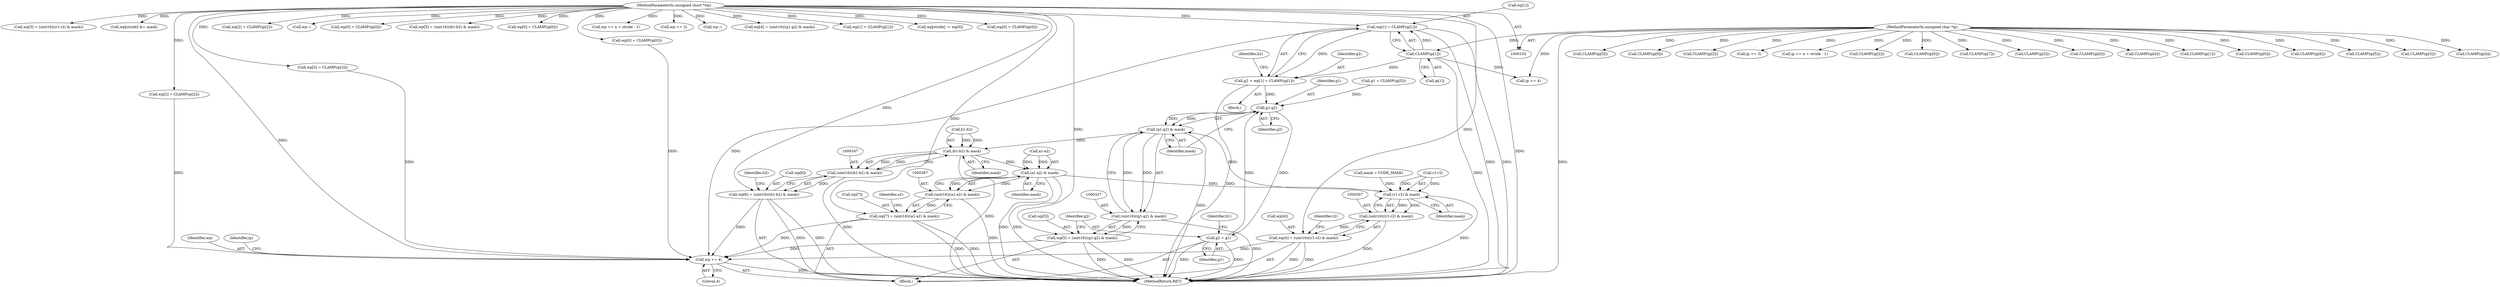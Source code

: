 digraph "0_libtiff_83a4b92815ea04969d494416eaae3d4c6b338e4a#diff-c8b4b355f9b5c06d585b23138e1c185f_0@array" {
"1000257" [label="(Call,wp[1] = CLAMP(ip[1]))"];
"1000106" [label="(MethodParameterIn,unsigned short *wp)"];
"1000261" [label="(Call,CLAMP(ip[1]))"];
"1000103" [label="(MethodParameterIn,unsigned char *ip)"];
"1000255" [label="(Call,g2 = wp[1] = CLAMP(ip[1]))"];
"1000329" [label="(Call,g1-g2)"];
"1000328" [label="(Call,(g1-g2) & mask)"];
"1000326" [label="(Call,(uint16)((g1-g2) & mask))"];
"1000322" [label="(Call,wp[5] = (uint16)((g1-g2) & mask))"];
"1000376" [label="(Call,wp += 4)"];
"1000348" [label="(Call,(b1-b2) & mask)"];
"1000346" [label="(Call,(uint16)((b1-b2) & mask))"];
"1000342" [label="(Call,wp[6] = (uint16)((b1-b2) & mask))"];
"1000368" [label="(Call,(a1-a2) & mask)"];
"1000308" [label="(Call,(r1-r2) & mask)"];
"1000306" [label="(Call,(uint16)((r1-r2) & mask))"];
"1000302" [label="(Call,wp[4] = (uint16)((r1-r2) & mask))"];
"1000366" [label="(Call,(uint16)((a1-a2) & mask))"];
"1000362" [label="(Call,wp[7] = (uint16)((a1-a2) & mask))"];
"1000333" [label="(Call,g2 = g1)"];
"1000369" [label="(Call,a1-a2)"];
"1000298" [label="(Call,CLAMP(ip[4]))"];
"1000362" [label="(Call,wp[7] = (uint16)((a1-a2) & mask))"];
"1000148" [label="(Call,CLAMP(ip[1]))"];
"1000179" [label="(Call,wp[3] = (uint16)((r1-r2) & mask))"];
"1000303" [label="(Call,wp[4])"];
"1000309" [label="(Call,r1-r2)"];
"1000368" [label="(Call,(a1-a2) & mask)"];
"1000322" [label="(Call,wp[5] = (uint16)((g1-g2) & mask))"];
"1000423" [label="(Call,wp[stride] &= mask)"];
"1000247" [label="(Call,wp[0] = CLAMP(ip[0]))"];
"1000103" [label="(MethodParameterIn,unsigned char *ip)"];
"1000343" [label="(Call,wp[6])"];
"1000277" [label="(Call,wp[3] = CLAMP(ip[3]))"];
"1000255" [label="(Call,g2 = wp[1] = CLAMP(ip[1]))"];
"1000445" [label="(MethodReturn,RET)"];
"1000138" [label="(Call,CLAMP(ip[0]))"];
"1000338" [label="(Call,CLAMP(ip[6]))"];
"1000346" [label="(Call,(uint16)((b1-b2) & mask))"];
"1000262" [label="(Call,ip[1])"];
"1000215" [label="(Call,CLAMP(ip[5]))"];
"1000261" [label="(Call,CLAMP(ip[1]))"];
"1000376" [label="(Call,wp += 4)"];
"1000281" [label="(Call,CLAMP(ip[3]))"];
"1000195" [label="(Call,CLAMP(ip[4]))"];
"1000318" [label="(Call,CLAMP(ip[5]))"];
"1000354" [label="(Identifier,b2)"];
"1000334" [label="(Identifier,g2)"];
"1000377" [label="(Identifier,wp)"];
"1000251" [label="(Call,CLAMP(ip[0]))"];
"1000379" [label="(Call,ip += 4)"];
"1000256" [label="(Identifier,g2)"];
"1000158" [label="(Call,CLAMP(ip[2]))"];
"1000236" [label="(Call,ip += 3)"];
"1000349" [label="(Call,b1-b2)"];
"1000330" [label="(Identifier,g1)"];
"1000154" [label="(Call,wp[2] = CLAMP(ip[2]))"];
"1000428" [label="(Call,wp--)"];
"1000258" [label="(Call,wp[1])"];
"1000134" [label="(Call,wp[0] = CLAMP(ip[0]))"];
"1000380" [label="(Identifier,ip)"];
"1000366" [label="(Call,(uint16)((a1-a2) & mask))"];
"1000219" [label="(Call,wp[5] = (uint16)((b1-b2) & mask))"];
"1000312" [label="(Identifier,mask)"];
"1000408" [label="(Call,wp[0] = CLAMP(ip[0]))"];
"1000374" [label="(Identifier,a2)"];
"1000332" [label="(Identifier,mask)"];
"1000316" [label="(Call,g1 = CLAMP(ip[5]))"];
"1000314" [label="(Identifier,r2)"];
"1000391" [label="(Call,ip += n + stride - 1)"];
"1000326" [label="(Call,(uint16)((g1-g2) & mask))"];
"1000302" [label="(Call,wp[4] = (uint16)((r1-r2) & mask))"];
"1000328" [label="(Call,(g1-g2) & mask)"];
"1000342" [label="(Call,wp[6] = (uint16)((b1-b2) & mask))"];
"1000372" [label="(Identifier,mask)"];
"1000337" [label="(Identifier,b1)"];
"1000119" [label="(Call,mask = CODE_MASK)"];
"1000352" [label="(Identifier,mask)"];
"1000257" [label="(Call,wp[1] = CLAMP(ip[1]))"];
"1000267" [label="(Call,wp[2] = CLAMP(ip[2]))"];
"1000384" [label="(Call,wp += n + stride - 1)"];
"1000323" [label="(Call,wp[5])"];
"1000233" [label="(Call,wp += 3)"];
"1000106" [label="(MethodParameterIn,unsigned short *wp)"];
"1000271" [label="(Call,CLAMP(ip[2]))"];
"1000266" [label="(Identifier,b2)"];
"1000292" [label="(Block,)"];
"1000333" [label="(Call,g2 = g1)"];
"1000329" [label="(Call,g1-g2)"];
"1000443" [label="(Call,wp--)"];
"1000439" [label="(Call,CLAMP(ip[0]))"];
"1000199" [label="(Call,wp[4] = (uint16)((g1-g2) & mask))"];
"1000358" [label="(Call,CLAMP(ip[7]))"];
"1000306" [label="(Call,(uint16)((r1-r2) & mask))"];
"1000144" [label="(Call,wp[1] = CLAMP(ip[1]))"];
"1000416" [label="(Call,wp[stride] -= wp[0])"];
"1000175" [label="(Call,CLAMP(ip[3]))"];
"1000331" [label="(Identifier,g2)"];
"1000244" [label="(Block,)"];
"1000412" [label="(Call,CLAMP(ip[0]))"];
"1000363" [label="(Call,wp[7])"];
"1000378" [label="(Literal,4)"];
"1000435" [label="(Call,wp[0] = CLAMP(ip[0]))"];
"1000308" [label="(Call,(r1-r2) & mask)"];
"1000335" [label="(Identifier,g1)"];
"1000348" [label="(Call,(b1-b2) & mask)"];
"1000257" -> "1000255"  [label="AST: "];
"1000257" -> "1000261"  [label="CFG: "];
"1000258" -> "1000257"  [label="AST: "];
"1000261" -> "1000257"  [label="AST: "];
"1000255" -> "1000257"  [label="CFG: "];
"1000257" -> "1000445"  [label="DDG: "];
"1000257" -> "1000445"  [label="DDG: "];
"1000257" -> "1000255"  [label="DDG: "];
"1000106" -> "1000257"  [label="DDG: "];
"1000261" -> "1000257"  [label="DDG: "];
"1000257" -> "1000376"  [label="DDG: "];
"1000106" -> "1000102"  [label="AST: "];
"1000106" -> "1000445"  [label="DDG: "];
"1000106" -> "1000134"  [label="DDG: "];
"1000106" -> "1000144"  [label="DDG: "];
"1000106" -> "1000154"  [label="DDG: "];
"1000106" -> "1000179"  [label="DDG: "];
"1000106" -> "1000199"  [label="DDG: "];
"1000106" -> "1000219"  [label="DDG: "];
"1000106" -> "1000233"  [label="DDG: "];
"1000106" -> "1000247"  [label="DDG: "];
"1000106" -> "1000267"  [label="DDG: "];
"1000106" -> "1000277"  [label="DDG: "];
"1000106" -> "1000302"  [label="DDG: "];
"1000106" -> "1000322"  [label="DDG: "];
"1000106" -> "1000342"  [label="DDG: "];
"1000106" -> "1000362"  [label="DDG: "];
"1000106" -> "1000376"  [label="DDG: "];
"1000106" -> "1000384"  [label="DDG: "];
"1000106" -> "1000408"  [label="DDG: "];
"1000106" -> "1000416"  [label="DDG: "];
"1000106" -> "1000423"  [label="DDG: "];
"1000106" -> "1000428"  [label="DDG: "];
"1000106" -> "1000435"  [label="DDG: "];
"1000106" -> "1000443"  [label="DDG: "];
"1000261" -> "1000262"  [label="CFG: "];
"1000262" -> "1000261"  [label="AST: "];
"1000261" -> "1000445"  [label="DDG: "];
"1000261" -> "1000255"  [label="DDG: "];
"1000103" -> "1000261"  [label="DDG: "];
"1000261" -> "1000379"  [label="DDG: "];
"1000103" -> "1000102"  [label="AST: "];
"1000103" -> "1000445"  [label="DDG: "];
"1000103" -> "1000138"  [label="DDG: "];
"1000103" -> "1000148"  [label="DDG: "];
"1000103" -> "1000158"  [label="DDG: "];
"1000103" -> "1000175"  [label="DDG: "];
"1000103" -> "1000195"  [label="DDG: "];
"1000103" -> "1000215"  [label="DDG: "];
"1000103" -> "1000236"  [label="DDG: "];
"1000103" -> "1000251"  [label="DDG: "];
"1000103" -> "1000271"  [label="DDG: "];
"1000103" -> "1000281"  [label="DDG: "];
"1000103" -> "1000298"  [label="DDG: "];
"1000103" -> "1000318"  [label="DDG: "];
"1000103" -> "1000338"  [label="DDG: "];
"1000103" -> "1000358"  [label="DDG: "];
"1000103" -> "1000379"  [label="DDG: "];
"1000103" -> "1000391"  [label="DDG: "];
"1000103" -> "1000412"  [label="DDG: "];
"1000103" -> "1000439"  [label="DDG: "];
"1000255" -> "1000244"  [label="AST: "];
"1000256" -> "1000255"  [label="AST: "];
"1000266" -> "1000255"  [label="CFG: "];
"1000255" -> "1000445"  [label="DDG: "];
"1000255" -> "1000329"  [label="DDG: "];
"1000329" -> "1000328"  [label="AST: "];
"1000329" -> "1000331"  [label="CFG: "];
"1000330" -> "1000329"  [label="AST: "];
"1000331" -> "1000329"  [label="AST: "];
"1000332" -> "1000329"  [label="CFG: "];
"1000329" -> "1000328"  [label="DDG: "];
"1000329" -> "1000328"  [label="DDG: "];
"1000316" -> "1000329"  [label="DDG: "];
"1000333" -> "1000329"  [label="DDG: "];
"1000329" -> "1000333"  [label="DDG: "];
"1000328" -> "1000326"  [label="AST: "];
"1000328" -> "1000332"  [label="CFG: "];
"1000332" -> "1000328"  [label="AST: "];
"1000326" -> "1000328"  [label="CFG: "];
"1000328" -> "1000445"  [label="DDG: "];
"1000328" -> "1000326"  [label="DDG: "];
"1000328" -> "1000326"  [label="DDG: "];
"1000308" -> "1000328"  [label="DDG: "];
"1000328" -> "1000348"  [label="DDG: "];
"1000326" -> "1000322"  [label="AST: "];
"1000327" -> "1000326"  [label="AST: "];
"1000322" -> "1000326"  [label="CFG: "];
"1000326" -> "1000445"  [label="DDG: "];
"1000326" -> "1000322"  [label="DDG: "];
"1000322" -> "1000292"  [label="AST: "];
"1000323" -> "1000322"  [label="AST: "];
"1000334" -> "1000322"  [label="CFG: "];
"1000322" -> "1000445"  [label="DDG: "];
"1000322" -> "1000445"  [label="DDG: "];
"1000322" -> "1000376"  [label="DDG: "];
"1000376" -> "1000292"  [label="AST: "];
"1000376" -> "1000378"  [label="CFG: "];
"1000377" -> "1000376"  [label="AST: "];
"1000378" -> "1000376"  [label="AST: "];
"1000380" -> "1000376"  [label="CFG: "];
"1000376" -> "1000445"  [label="DDG: "];
"1000247" -> "1000376"  [label="DDG: "];
"1000342" -> "1000376"  [label="DDG: "];
"1000302" -> "1000376"  [label="DDG: "];
"1000267" -> "1000376"  [label="DDG: "];
"1000277" -> "1000376"  [label="DDG: "];
"1000362" -> "1000376"  [label="DDG: "];
"1000348" -> "1000346"  [label="AST: "];
"1000348" -> "1000352"  [label="CFG: "];
"1000349" -> "1000348"  [label="AST: "];
"1000352" -> "1000348"  [label="AST: "];
"1000346" -> "1000348"  [label="CFG: "];
"1000348" -> "1000445"  [label="DDG: "];
"1000348" -> "1000346"  [label="DDG: "];
"1000348" -> "1000346"  [label="DDG: "];
"1000349" -> "1000348"  [label="DDG: "];
"1000349" -> "1000348"  [label="DDG: "];
"1000348" -> "1000368"  [label="DDG: "];
"1000346" -> "1000342"  [label="AST: "];
"1000347" -> "1000346"  [label="AST: "];
"1000342" -> "1000346"  [label="CFG: "];
"1000346" -> "1000445"  [label="DDG: "];
"1000346" -> "1000342"  [label="DDG: "];
"1000342" -> "1000292"  [label="AST: "];
"1000343" -> "1000342"  [label="AST: "];
"1000354" -> "1000342"  [label="CFG: "];
"1000342" -> "1000445"  [label="DDG: "];
"1000342" -> "1000445"  [label="DDG: "];
"1000368" -> "1000366"  [label="AST: "];
"1000368" -> "1000372"  [label="CFG: "];
"1000369" -> "1000368"  [label="AST: "];
"1000372" -> "1000368"  [label="AST: "];
"1000366" -> "1000368"  [label="CFG: "];
"1000368" -> "1000445"  [label="DDG: "];
"1000368" -> "1000445"  [label="DDG: "];
"1000368" -> "1000308"  [label="DDG: "];
"1000368" -> "1000366"  [label="DDG: "];
"1000368" -> "1000366"  [label="DDG: "];
"1000369" -> "1000368"  [label="DDG: "];
"1000369" -> "1000368"  [label="DDG: "];
"1000308" -> "1000306"  [label="AST: "];
"1000308" -> "1000312"  [label="CFG: "];
"1000309" -> "1000308"  [label="AST: "];
"1000312" -> "1000308"  [label="AST: "];
"1000306" -> "1000308"  [label="CFG: "];
"1000308" -> "1000445"  [label="DDG: "];
"1000308" -> "1000306"  [label="DDG: "];
"1000308" -> "1000306"  [label="DDG: "];
"1000309" -> "1000308"  [label="DDG: "];
"1000309" -> "1000308"  [label="DDG: "];
"1000119" -> "1000308"  [label="DDG: "];
"1000306" -> "1000302"  [label="AST: "];
"1000307" -> "1000306"  [label="AST: "];
"1000302" -> "1000306"  [label="CFG: "];
"1000306" -> "1000445"  [label="DDG: "];
"1000306" -> "1000302"  [label="DDG: "];
"1000302" -> "1000292"  [label="AST: "];
"1000303" -> "1000302"  [label="AST: "];
"1000314" -> "1000302"  [label="CFG: "];
"1000302" -> "1000445"  [label="DDG: "];
"1000302" -> "1000445"  [label="DDG: "];
"1000366" -> "1000362"  [label="AST: "];
"1000367" -> "1000366"  [label="AST: "];
"1000362" -> "1000366"  [label="CFG: "];
"1000366" -> "1000445"  [label="DDG: "];
"1000366" -> "1000362"  [label="DDG: "];
"1000362" -> "1000292"  [label="AST: "];
"1000363" -> "1000362"  [label="AST: "];
"1000374" -> "1000362"  [label="CFG: "];
"1000362" -> "1000445"  [label="DDG: "];
"1000362" -> "1000445"  [label="DDG: "];
"1000333" -> "1000292"  [label="AST: "];
"1000333" -> "1000335"  [label="CFG: "];
"1000334" -> "1000333"  [label="AST: "];
"1000335" -> "1000333"  [label="AST: "];
"1000337" -> "1000333"  [label="CFG: "];
"1000333" -> "1000445"  [label="DDG: "];
"1000333" -> "1000445"  [label="DDG: "];
}
